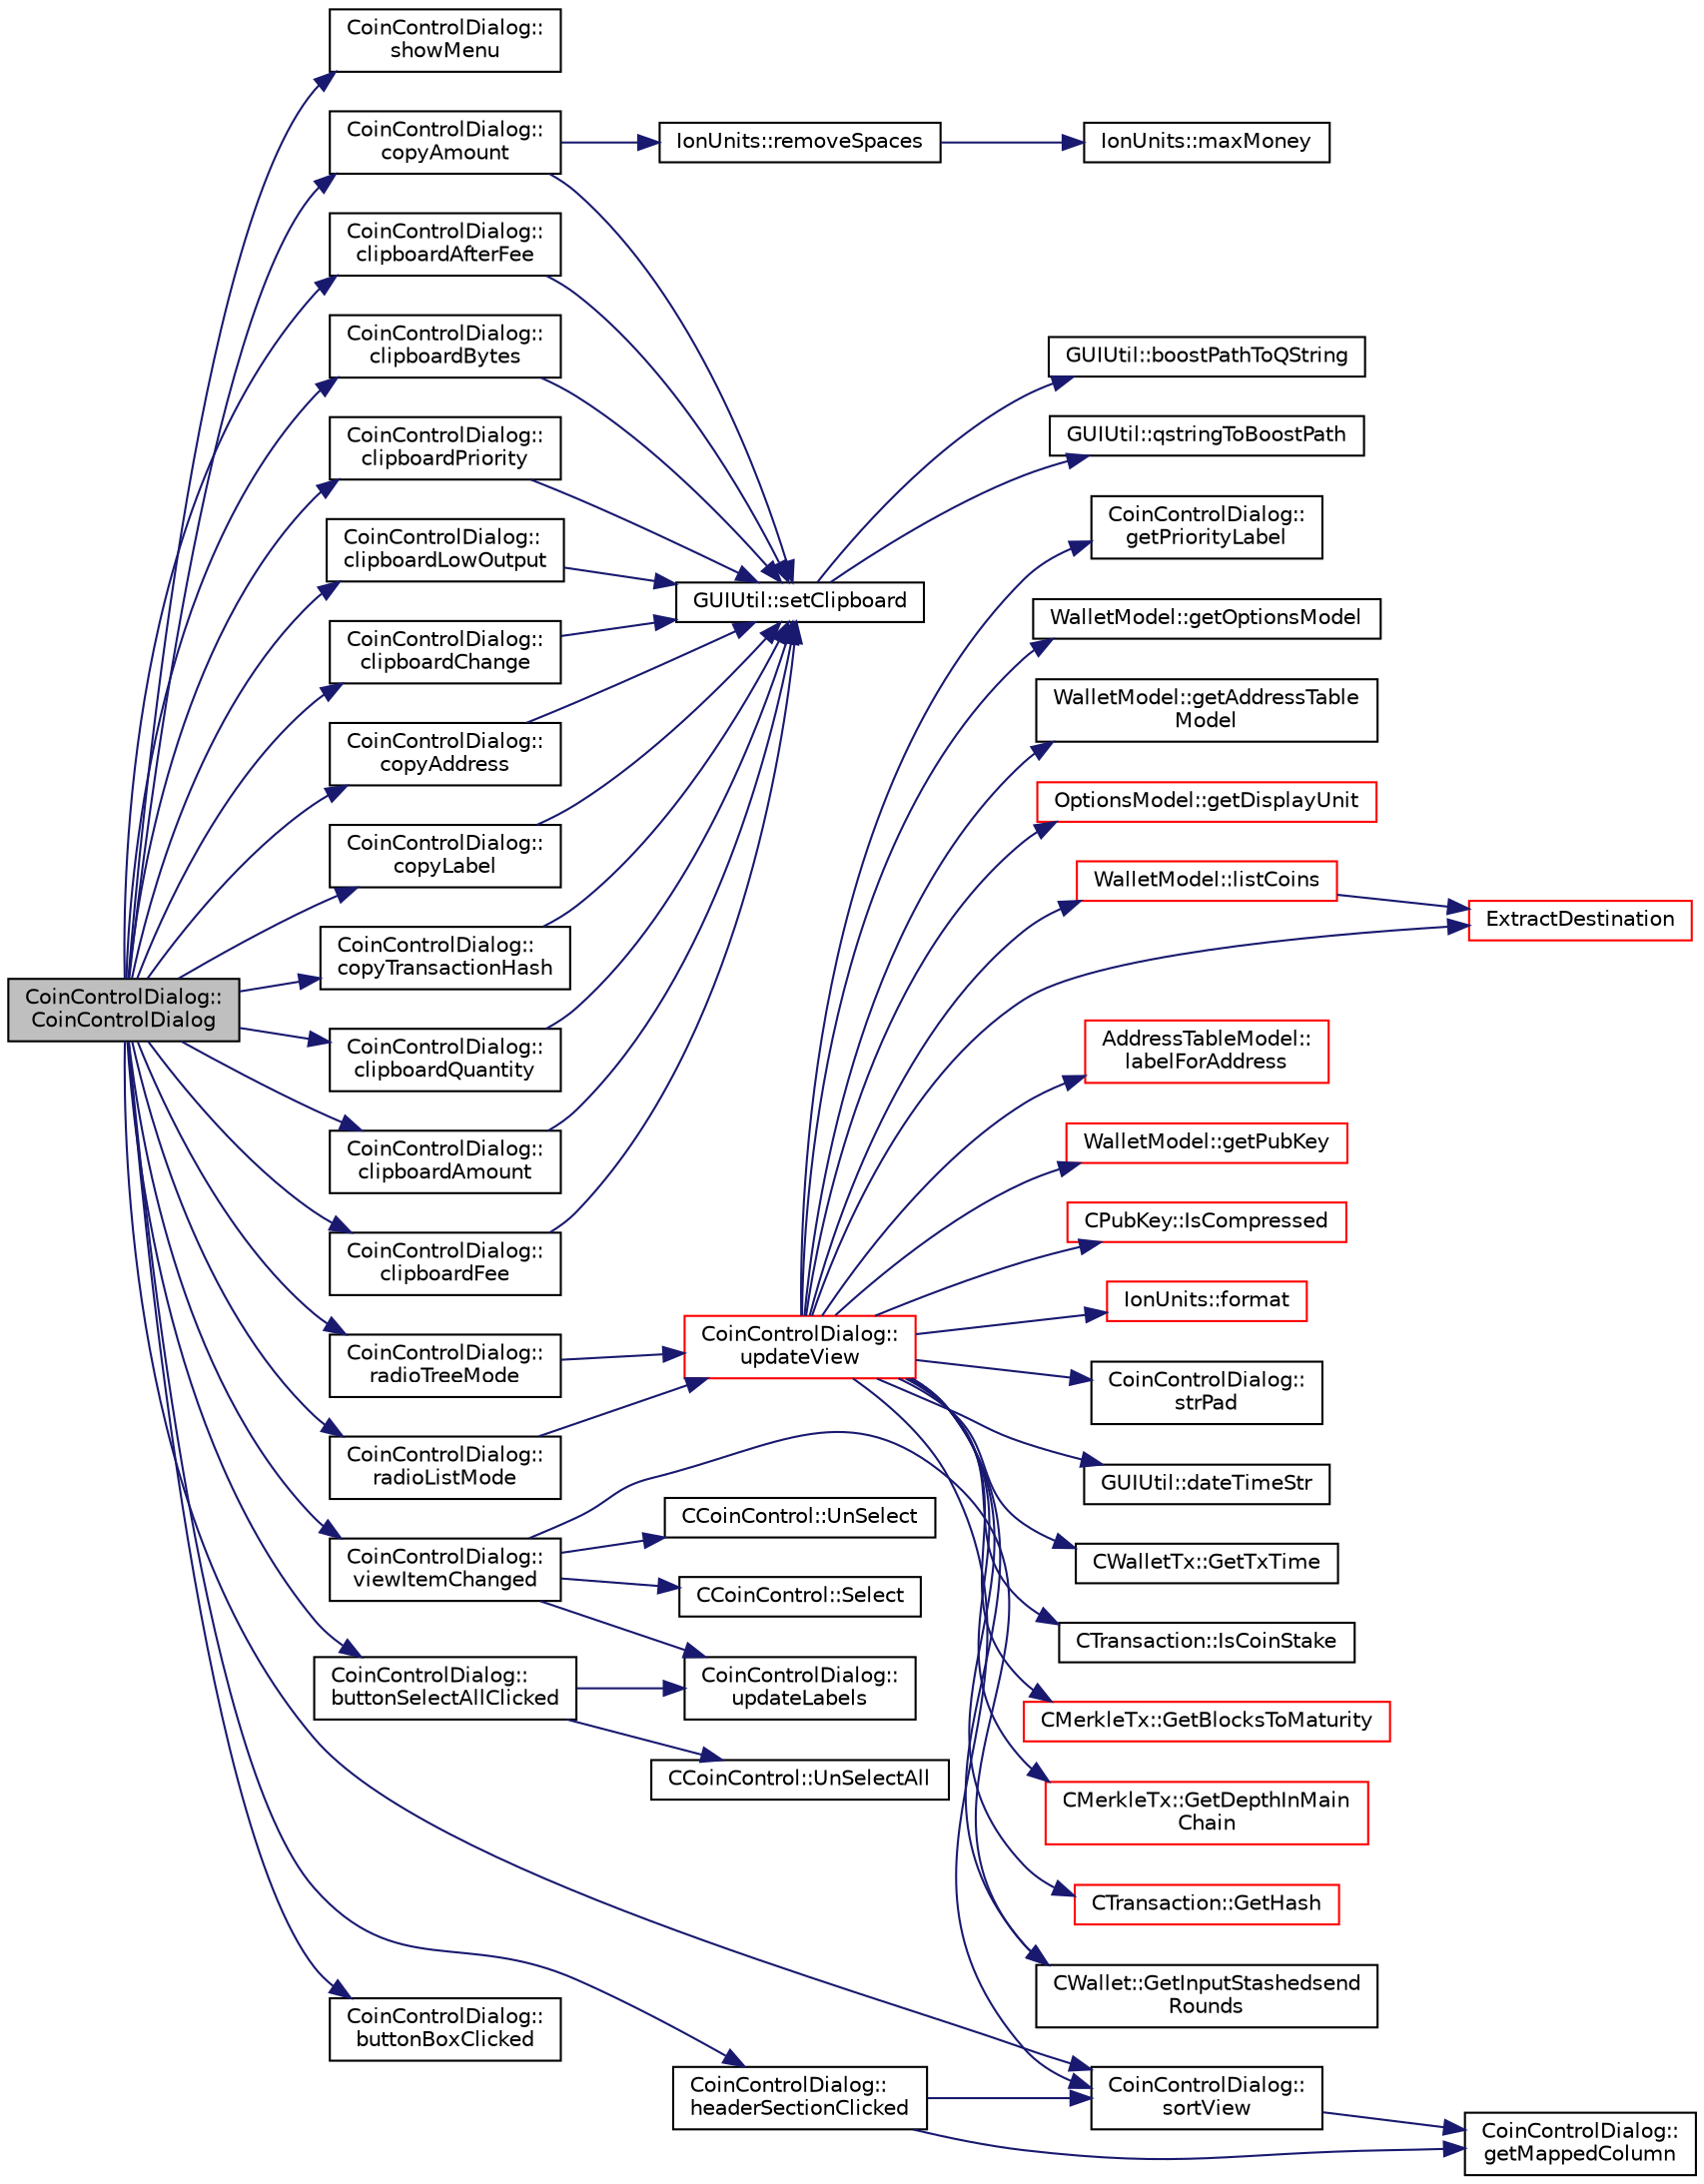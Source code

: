 digraph "CoinControlDialog::CoinControlDialog"
{
  edge [fontname="Helvetica",fontsize="10",labelfontname="Helvetica",labelfontsize="10"];
  node [fontname="Helvetica",fontsize="10",shape=record];
  rankdir="LR";
  Node0 [label="CoinControlDialog::\lCoinControlDialog",height=0.2,width=0.4,color="black", fillcolor="grey75", style="filled", fontcolor="black"];
  Node0 -> Node1 [color="midnightblue",fontsize="10",style="solid",fontname="Helvetica"];
  Node1 [label="CoinControlDialog::\lshowMenu",height=0.2,width=0.4,color="black", fillcolor="white", style="filled",URL="$dd/dfb/class_coin_control_dialog.html#aaab37948490af620c7c2a1ab809c15ff"];
  Node0 -> Node2 [color="midnightblue",fontsize="10",style="solid",fontname="Helvetica"];
  Node2 [label="CoinControlDialog::\lcopyAddress",height=0.2,width=0.4,color="black", fillcolor="white", style="filled",URL="$dd/dfb/class_coin_control_dialog.html#af0481202c3261dc198e17faeb69989ac"];
  Node2 -> Node3 [color="midnightblue",fontsize="10",style="solid",fontname="Helvetica"];
  Node3 [label="GUIUtil::setClipboard",height=0.2,width=0.4,color="black", fillcolor="white", style="filled",URL="$d1/d87/namespace_g_u_i_util.html#aef655b19f129179ca32f11a4d0da1a07"];
  Node3 -> Node4 [color="midnightblue",fontsize="10",style="solid",fontname="Helvetica"];
  Node4 [label="GUIUtil::qstringToBoostPath",height=0.2,width=0.4,color="black", fillcolor="white", style="filled",URL="$d1/d87/namespace_g_u_i_util.html#a23e76d4663b416f0d59f0a8fe89b018c"];
  Node3 -> Node5 [color="midnightblue",fontsize="10",style="solid",fontname="Helvetica"];
  Node5 [label="GUIUtil::boostPathToQString",height=0.2,width=0.4,color="black", fillcolor="white", style="filled",URL="$d1/d87/namespace_g_u_i_util.html#a8bbd2bea6cbc55658e8496603d1fd564"];
  Node0 -> Node6 [color="midnightblue",fontsize="10",style="solid",fontname="Helvetica"];
  Node6 [label="CoinControlDialog::\lcopyLabel",height=0.2,width=0.4,color="black", fillcolor="white", style="filled",URL="$dd/dfb/class_coin_control_dialog.html#a9d3b94e72c48d580afb75e4988284288"];
  Node6 -> Node3 [color="midnightblue",fontsize="10",style="solid",fontname="Helvetica"];
  Node0 -> Node7 [color="midnightblue",fontsize="10",style="solid",fontname="Helvetica"];
  Node7 [label="CoinControlDialog::\lcopyAmount",height=0.2,width=0.4,color="black", fillcolor="white", style="filled",URL="$dd/dfb/class_coin_control_dialog.html#a0d153803be26b0e81585a7d6ab6995bc"];
  Node7 -> Node3 [color="midnightblue",fontsize="10",style="solid",fontname="Helvetica"];
  Node7 -> Node8 [color="midnightblue",fontsize="10",style="solid",fontname="Helvetica"];
  Node8 [label="IonUnits::removeSpaces",height=0.2,width=0.4,color="black", fillcolor="white", style="filled",URL="$d7/dab/class_ion_units.html#a3076278f67f3b32262dcbaa4944698f4"];
  Node8 -> Node9 [color="midnightblue",fontsize="10",style="solid",fontname="Helvetica"];
  Node9 [label="IonUnits::maxMoney",height=0.2,width=0.4,color="black", fillcolor="white", style="filled",URL="$d7/dab/class_ion_units.html#ad263cf356fe762bfe92eb11f2306c36a",tooltip="Return maximum number of base units (Satoshis) "];
  Node0 -> Node10 [color="midnightblue",fontsize="10",style="solid",fontname="Helvetica"];
  Node10 [label="CoinControlDialog::\lcopyTransactionHash",height=0.2,width=0.4,color="black", fillcolor="white", style="filled",URL="$dd/dfb/class_coin_control_dialog.html#ab955ce01377ae2f9d01e22620f2d3a60"];
  Node10 -> Node3 [color="midnightblue",fontsize="10",style="solid",fontname="Helvetica"];
  Node0 -> Node11 [color="midnightblue",fontsize="10",style="solid",fontname="Helvetica"];
  Node11 [label="CoinControlDialog::\lclipboardQuantity",height=0.2,width=0.4,color="black", fillcolor="white", style="filled",URL="$dd/dfb/class_coin_control_dialog.html#acbeb5f37852deec4849468e24f4cd8eb"];
  Node11 -> Node3 [color="midnightblue",fontsize="10",style="solid",fontname="Helvetica"];
  Node0 -> Node12 [color="midnightblue",fontsize="10",style="solid",fontname="Helvetica"];
  Node12 [label="CoinControlDialog::\lclipboardAmount",height=0.2,width=0.4,color="black", fillcolor="white", style="filled",URL="$dd/dfb/class_coin_control_dialog.html#a7ca4a056879a25a14a72e4bfd4488b74"];
  Node12 -> Node3 [color="midnightblue",fontsize="10",style="solid",fontname="Helvetica"];
  Node0 -> Node13 [color="midnightblue",fontsize="10",style="solid",fontname="Helvetica"];
  Node13 [label="CoinControlDialog::\lclipboardFee",height=0.2,width=0.4,color="black", fillcolor="white", style="filled",URL="$dd/dfb/class_coin_control_dialog.html#a00f37fedbc73b7990305a191870f18c2"];
  Node13 -> Node3 [color="midnightblue",fontsize="10",style="solid",fontname="Helvetica"];
  Node0 -> Node14 [color="midnightblue",fontsize="10",style="solid",fontname="Helvetica"];
  Node14 [label="CoinControlDialog::\lclipboardAfterFee",height=0.2,width=0.4,color="black", fillcolor="white", style="filled",URL="$dd/dfb/class_coin_control_dialog.html#a62094405d0c56d44ae2eb1ab8fd40281"];
  Node14 -> Node3 [color="midnightblue",fontsize="10",style="solid",fontname="Helvetica"];
  Node0 -> Node15 [color="midnightblue",fontsize="10",style="solid",fontname="Helvetica"];
  Node15 [label="CoinControlDialog::\lclipboardBytes",height=0.2,width=0.4,color="black", fillcolor="white", style="filled",URL="$dd/dfb/class_coin_control_dialog.html#adabea6ca7e8f19085cd5c437ecb6186a"];
  Node15 -> Node3 [color="midnightblue",fontsize="10",style="solid",fontname="Helvetica"];
  Node0 -> Node16 [color="midnightblue",fontsize="10",style="solid",fontname="Helvetica"];
  Node16 [label="CoinControlDialog::\lclipboardPriority",height=0.2,width=0.4,color="black", fillcolor="white", style="filled",URL="$dd/dfb/class_coin_control_dialog.html#a3ff22550a94916b2db37f67f5b1ff9ec"];
  Node16 -> Node3 [color="midnightblue",fontsize="10",style="solid",fontname="Helvetica"];
  Node0 -> Node17 [color="midnightblue",fontsize="10",style="solid",fontname="Helvetica"];
  Node17 [label="CoinControlDialog::\lclipboardLowOutput",height=0.2,width=0.4,color="black", fillcolor="white", style="filled",URL="$dd/dfb/class_coin_control_dialog.html#ac6ce56d1ec6ae7f528fdd06ba60400b3"];
  Node17 -> Node3 [color="midnightblue",fontsize="10",style="solid",fontname="Helvetica"];
  Node0 -> Node18 [color="midnightblue",fontsize="10",style="solid",fontname="Helvetica"];
  Node18 [label="CoinControlDialog::\lclipboardChange",height=0.2,width=0.4,color="black", fillcolor="white", style="filled",URL="$dd/dfb/class_coin_control_dialog.html#a98a8bfcc50b61f7696c85c8b8ee1c796"];
  Node18 -> Node3 [color="midnightblue",fontsize="10",style="solid",fontname="Helvetica"];
  Node0 -> Node19 [color="midnightblue",fontsize="10",style="solid",fontname="Helvetica"];
  Node19 [label="CoinControlDialog::\lradioTreeMode",height=0.2,width=0.4,color="black", fillcolor="white", style="filled",URL="$dd/dfb/class_coin_control_dialog.html#a1990d478f3ffba666c358a4f1bd395ec"];
  Node19 -> Node20 [color="midnightblue",fontsize="10",style="solid",fontname="Helvetica"];
  Node20 [label="CoinControlDialog::\lupdateView",height=0.2,width=0.4,color="red", fillcolor="white", style="filled",URL="$dd/dfb/class_coin_control_dialog.html#aadea33050e5c1efd5eae8d2fcfa721f9"];
  Node20 -> Node21 [color="midnightblue",fontsize="10",style="solid",fontname="Helvetica"];
  Node21 [label="WalletModel::getOptionsModel",height=0.2,width=0.4,color="black", fillcolor="white", style="filled",URL="$d4/d27/class_wallet_model.html#a96d53e56b3f8f07537ea2523f7a7d300"];
  Node20 -> Node22 [color="midnightblue",fontsize="10",style="solid",fontname="Helvetica"];
  Node22 [label="WalletModel::getAddressTable\lModel",height=0.2,width=0.4,color="black", fillcolor="white", style="filled",URL="$d4/d27/class_wallet_model.html#a89ed202e2dbc04aaa70d72872b95b351"];
  Node20 -> Node23 [color="midnightblue",fontsize="10",style="solid",fontname="Helvetica"];
  Node23 [label="OptionsModel::getDisplayUnit",height=0.2,width=0.4,color="red", fillcolor="white", style="filled",URL="$da/d1f/class_options_model.html#a3b6e4d4ef42be3aaba315b8cd14f468e"];
  Node20 -> Node26 [color="midnightblue",fontsize="10",style="solid",fontname="Helvetica"];
  Node26 [label="WalletModel::listCoins",height=0.2,width=0.4,color="red", fillcolor="white", style="filled",URL="$d4/d27/class_wallet_model.html#ae5ce26bba42701b45de766ef11cc9a47"];
  Node26 -> Node46 [color="midnightblue",fontsize="10",style="solid",fontname="Helvetica"];
  Node46 [label="ExtractDestination",height=0.2,width=0.4,color="red", fillcolor="white", style="filled",URL="$dd/d0f/script_8cpp.html#a951f7e601746ae076afdf3169ecca2fc"];
  Node20 -> Node56 [color="midnightblue",fontsize="10",style="solid",fontname="Helvetica"];
  Node56 [label="AddressTableModel::\llabelForAddress",height=0.2,width=0.4,color="red", fillcolor="white", style="filled",URL="$d9/ded/class_address_table_model.html#afcdbfc17ac480f5a57382cbcf096ccb3"];
  Node20 -> Node46 [color="midnightblue",fontsize="10",style="solid",fontname="Helvetica"];
  Node20 -> Node66 [color="midnightblue",fontsize="10",style="solid",fontname="Helvetica"];
  Node66 [label="WalletModel::getPubKey",height=0.2,width=0.4,color="red", fillcolor="white", style="filled",URL="$d4/d27/class_wallet_model.html#abe0b4462654768f301d1f758f7907ca2"];
  Node20 -> Node76 [color="midnightblue",fontsize="10",style="solid",fontname="Helvetica"];
  Node76 [label="CPubKey::IsCompressed",height=0.2,width=0.4,color="red", fillcolor="white", style="filled",URL="$da/d4e/class_c_pub_key.html#a25f8b70340ad20ddab0f80ec4cee9396"];
  Node20 -> Node77 [color="midnightblue",fontsize="10",style="solid",fontname="Helvetica"];
  Node77 [label="IonUnits::format",height=0.2,width=0.4,color="red", fillcolor="white", style="filled",URL="$d7/dab/class_ion_units.html#a7cf8cdbd0a24c418ae91b511fac5bee4",tooltip="Format as string. "];
  Node20 -> Node81 [color="midnightblue",fontsize="10",style="solid",fontname="Helvetica"];
  Node81 [label="CoinControlDialog::\lstrPad",height=0.2,width=0.4,color="black", fillcolor="white", style="filled",URL="$dd/dfb/class_coin_control_dialog.html#ac01c96c8a1a024c9ca35eda9ca297792"];
  Node20 -> Node82 [color="midnightblue",fontsize="10",style="solid",fontname="Helvetica"];
  Node82 [label="GUIUtil::dateTimeStr",height=0.2,width=0.4,color="black", fillcolor="white", style="filled",URL="$d1/d87/namespace_g_u_i_util.html#aae732a04fea25190081120bf0cc773e8"];
  Node20 -> Node83 [color="midnightblue",fontsize="10",style="solid",fontname="Helvetica"];
  Node83 [label="CWalletTx::GetTxTime",height=0.2,width=0.4,color="black", fillcolor="white", style="filled",URL="$d6/d53/class_c_wallet_tx.html#ab94368cf0553687d8f1fec5d2aaa1457"];
  Node20 -> Node40 [color="midnightblue",fontsize="10",style="solid",fontname="Helvetica"];
  Node40 [label="CTransaction::IsCoinStake",height=0.2,width=0.4,color="black", fillcolor="white", style="filled",URL="$df/d43/class_c_transaction.html#ace4278a41a296d40dcf5fb2b9cf007ec"];
  Node20 -> Node38 [color="midnightblue",fontsize="10",style="solid",fontname="Helvetica"];
  Node38 [label="CMerkleTx::GetBlocksToMaturity",height=0.2,width=0.4,color="red", fillcolor="white", style="filled",URL="$d1/dff/class_c_merkle_tx.html#a69ebd437f7b44169659c3527fe73b6ab"];
  Node20 -> Node41 [color="midnightblue",fontsize="10",style="solid",fontname="Helvetica"];
  Node41 [label="CMerkleTx::GetDepthInMain\lChain",height=0.2,width=0.4,color="red", fillcolor="white", style="filled",URL="$d1/dff/class_c_merkle_tx.html#a887a9f1a0b7fc64b43e42cec76b38ef9"];
  Node20 -> Node84 [color="midnightblue",fontsize="10",style="solid",fontname="Helvetica"];
  Node84 [label="CTransaction::GetHash",height=0.2,width=0.4,color="red", fillcolor="white", style="filled",URL="$df/d43/class_c_transaction.html#a0b46d80e82ca324e82c2ce3fc1492bfa"];
  Node20 -> Node86 [color="midnightblue",fontsize="10",style="solid",fontname="Helvetica"];
  Node86 [label="CWallet::GetInputStashedsend\lRounds",height=0.2,width=0.4,color="black", fillcolor="white", style="filled",URL="$d2/de5/class_c_wallet.html#a9a6ea9a3fe28ec7ef0ed0871647b59db"];
  Node20 -> Node87 [color="midnightblue",fontsize="10",style="solid",fontname="Helvetica"];
  Node87 [label="CoinControlDialog::\lgetPriorityLabel",height=0.2,width=0.4,color="black", fillcolor="white", style="filled",URL="$dd/dfb/class_coin_control_dialog.html#a7285f91e6d9b510084966f4229146bcd"];
  Node20 -> Node90 [color="midnightblue",fontsize="10",style="solid",fontname="Helvetica"];
  Node90 [label="CoinControlDialog::\lsortView",height=0.2,width=0.4,color="black", fillcolor="white", style="filled",URL="$dd/dfb/class_coin_control_dialog.html#a9573211ed101522c9b4307a02b268e39"];
  Node90 -> Node91 [color="midnightblue",fontsize="10",style="solid",fontname="Helvetica"];
  Node91 [label="CoinControlDialog::\lgetMappedColumn",height=0.2,width=0.4,color="black", fillcolor="white", style="filled",URL="$dd/dfb/class_coin_control_dialog.html#a12cc992d1d2c5ef33f42d89c7e3e9dad"];
  Node0 -> Node92 [color="midnightblue",fontsize="10",style="solid",fontname="Helvetica"];
  Node92 [label="CoinControlDialog::\lradioListMode",height=0.2,width=0.4,color="black", fillcolor="white", style="filled",URL="$dd/dfb/class_coin_control_dialog.html#a775c6d290cb63667a434b09072094533"];
  Node92 -> Node20 [color="midnightblue",fontsize="10",style="solid",fontname="Helvetica"];
  Node0 -> Node93 [color="midnightblue",fontsize="10",style="solid",fontname="Helvetica"];
  Node93 [label="CoinControlDialog::\lviewItemChanged",height=0.2,width=0.4,color="black", fillcolor="white", style="filled",URL="$dd/dfb/class_coin_control_dialog.html#ac3c37dabd83f71d9c96bf5567fe85234"];
  Node93 -> Node94 [color="midnightblue",fontsize="10",style="solid",fontname="Helvetica"];
  Node94 [label="CCoinControl::UnSelect",height=0.2,width=0.4,color="black", fillcolor="white", style="filled",URL="$dc/d48/class_c_coin_control.html#a28843122428b30c81814e54b9a0bcaa6"];
  Node93 -> Node95 [color="midnightblue",fontsize="10",style="solid",fontname="Helvetica"];
  Node95 [label="CCoinControl::Select",height=0.2,width=0.4,color="black", fillcolor="white", style="filled",URL="$dc/d48/class_c_coin_control.html#a0c6d66b747f1e9531afa32a8bb851ba0"];
  Node93 -> Node86 [color="midnightblue",fontsize="10",style="solid",fontname="Helvetica"];
  Node93 -> Node96 [color="midnightblue",fontsize="10",style="solid",fontname="Helvetica"];
  Node96 [label="CoinControlDialog::\lupdateLabels",height=0.2,width=0.4,color="black", fillcolor="white", style="filled",URL="$dd/dfb/class_coin_control_dialog.html#a4fc60e89b097952ff22dc0f9c58c87d9"];
  Node0 -> Node97 [color="midnightblue",fontsize="10",style="solid",fontname="Helvetica"];
  Node97 [label="CoinControlDialog::\lheaderSectionClicked",height=0.2,width=0.4,color="black", fillcolor="white", style="filled",URL="$dd/dfb/class_coin_control_dialog.html#a00055d2685a3625cb1fc5f84e8cb0a05"];
  Node97 -> Node91 [color="midnightblue",fontsize="10",style="solid",fontname="Helvetica"];
  Node97 -> Node90 [color="midnightblue",fontsize="10",style="solid",fontname="Helvetica"];
  Node0 -> Node98 [color="midnightblue",fontsize="10",style="solid",fontname="Helvetica"];
  Node98 [label="CoinControlDialog::\lbuttonBoxClicked",height=0.2,width=0.4,color="black", fillcolor="white", style="filled",URL="$dd/dfb/class_coin_control_dialog.html#aff46f53e73bdc78a63fbcf093ec1bba0"];
  Node0 -> Node99 [color="midnightblue",fontsize="10",style="solid",fontname="Helvetica"];
  Node99 [label="CoinControlDialog::\lbuttonSelectAllClicked",height=0.2,width=0.4,color="black", fillcolor="white", style="filled",URL="$dd/dfb/class_coin_control_dialog.html#ae106a71c5b87ac8bea8c52e7c4f4a129"];
  Node99 -> Node100 [color="midnightblue",fontsize="10",style="solid",fontname="Helvetica"];
  Node100 [label="CCoinControl::UnSelectAll",height=0.2,width=0.4,color="black", fillcolor="white", style="filled",URL="$dc/d48/class_c_coin_control.html#a78bc21b1698e6ae5e6c2fef9758db39c"];
  Node99 -> Node96 [color="midnightblue",fontsize="10",style="solid",fontname="Helvetica"];
  Node0 -> Node90 [color="midnightblue",fontsize="10",style="solid",fontname="Helvetica"];
}
